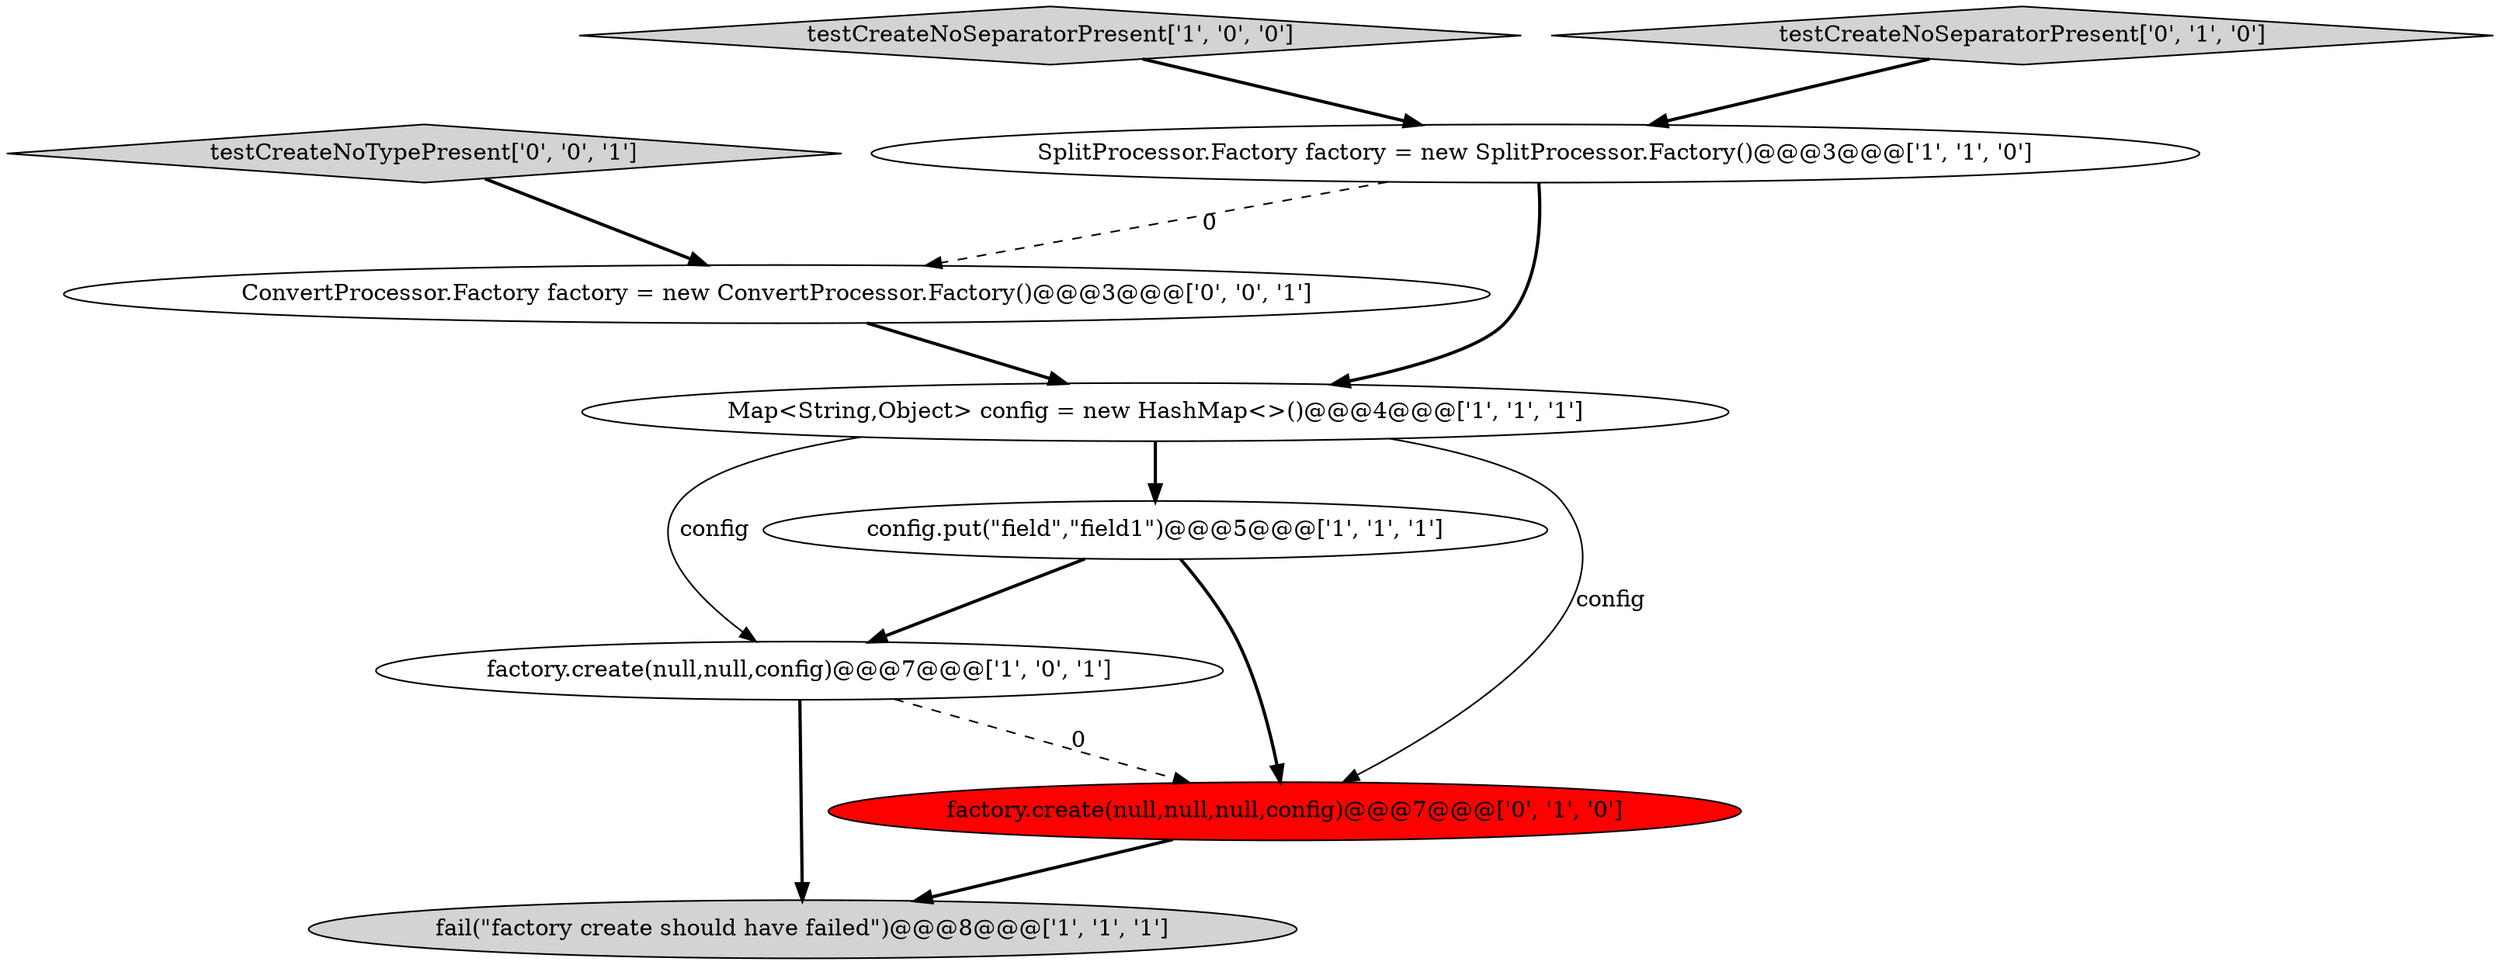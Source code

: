 digraph {
9 [style = filled, label = "testCreateNoTypePresent['0', '0', '1']", fillcolor = lightgray, shape = diamond image = "AAA0AAABBB3BBB"];
6 [style = filled, label = "factory.create(null,null,null,config)@@@7@@@['0', '1', '0']", fillcolor = red, shape = ellipse image = "AAA1AAABBB2BBB"];
3 [style = filled, label = "factory.create(null,null,config)@@@7@@@['1', '0', '1']", fillcolor = white, shape = ellipse image = "AAA0AAABBB1BBB"];
2 [style = filled, label = "fail(\"factory create should have failed\")@@@8@@@['1', '1', '1']", fillcolor = lightgray, shape = ellipse image = "AAA0AAABBB1BBB"];
4 [style = filled, label = "testCreateNoSeparatorPresent['1', '0', '0']", fillcolor = lightgray, shape = diamond image = "AAA0AAABBB1BBB"];
1 [style = filled, label = "Map<String,Object> config = new HashMap<>()@@@4@@@['1', '1', '1']", fillcolor = white, shape = ellipse image = "AAA0AAABBB1BBB"];
7 [style = filled, label = "testCreateNoSeparatorPresent['0', '1', '0']", fillcolor = lightgray, shape = diamond image = "AAA0AAABBB2BBB"];
0 [style = filled, label = "config.put(\"field\",\"field1\")@@@5@@@['1', '1', '1']", fillcolor = white, shape = ellipse image = "AAA0AAABBB1BBB"];
8 [style = filled, label = "ConvertProcessor.Factory factory = new ConvertProcessor.Factory()@@@3@@@['0', '0', '1']", fillcolor = white, shape = ellipse image = "AAA0AAABBB3BBB"];
5 [style = filled, label = "SplitProcessor.Factory factory = new SplitProcessor.Factory()@@@3@@@['1', '1', '0']", fillcolor = white, shape = ellipse image = "AAA0AAABBB1BBB"];
0->3 [style = bold, label=""];
8->1 [style = bold, label=""];
5->8 [style = dashed, label="0"];
5->1 [style = bold, label=""];
1->6 [style = solid, label="config"];
7->5 [style = bold, label=""];
1->3 [style = solid, label="config"];
3->6 [style = dashed, label="0"];
1->0 [style = bold, label=""];
3->2 [style = bold, label=""];
9->8 [style = bold, label=""];
0->6 [style = bold, label=""];
4->5 [style = bold, label=""];
6->2 [style = bold, label=""];
}
